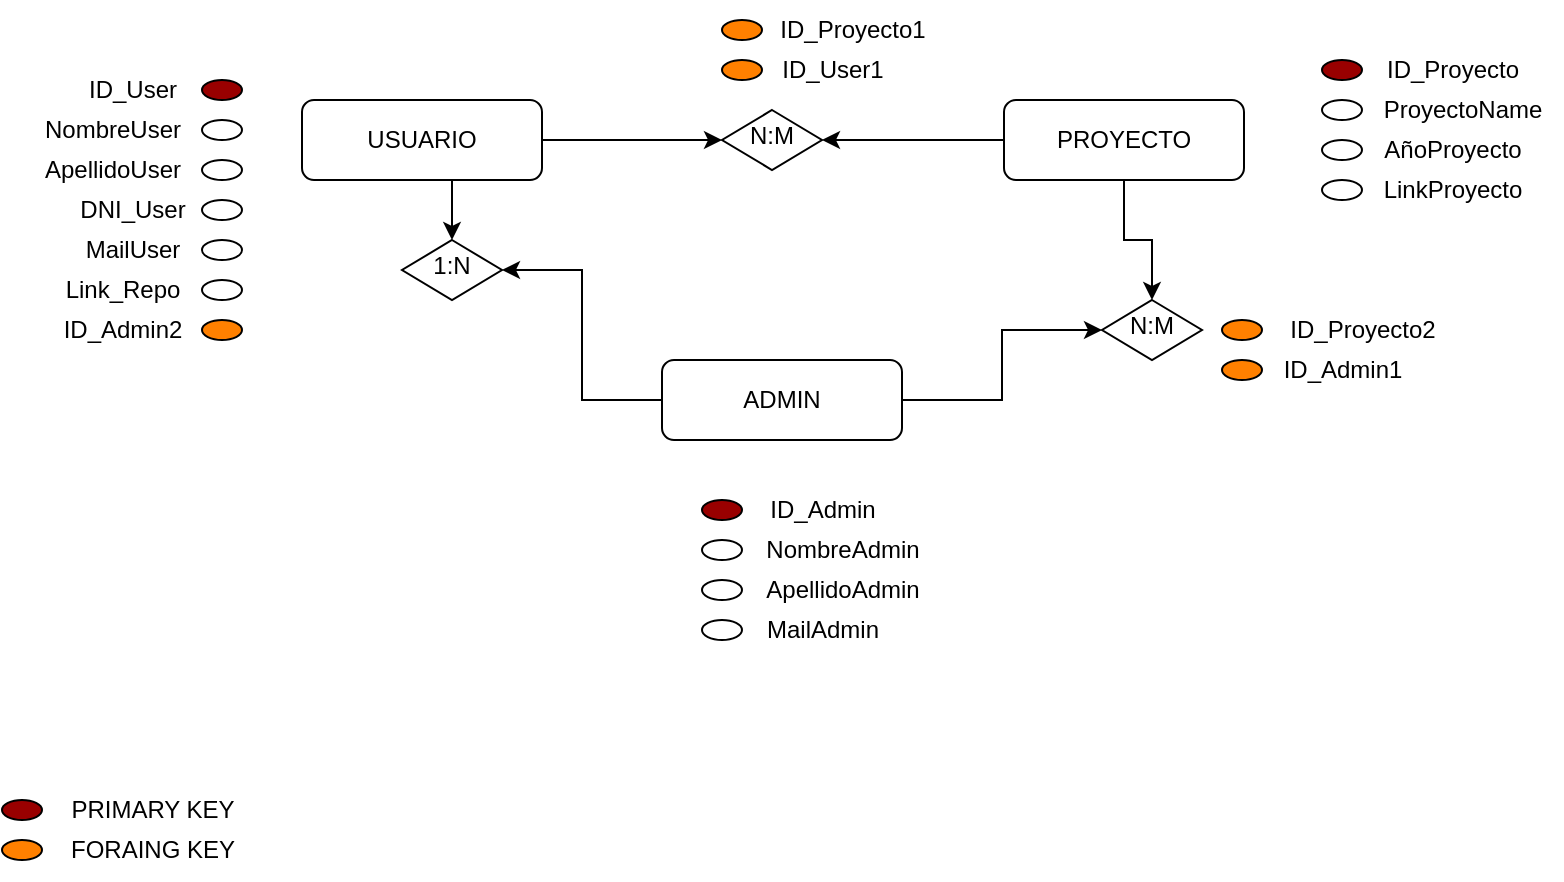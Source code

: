 <mxfile version="20.5.3" type="device"><diagram id="C5RBs43oDa-KdzZeNtuy" name="Page-1"><mxGraphModel dx="1108" dy="460" grid="1" gridSize="10" guides="1" tooltips="1" connect="1" arrows="1" fold="1" page="1" pageScale="1" pageWidth="827" pageHeight="1169" math="0" shadow="0"><root><mxCell id="WIyWlLk6GJQsqaUBKTNV-0"/><mxCell id="WIyWlLk6GJQsqaUBKTNV-1" parent="WIyWlLk6GJQsqaUBKTNV-0"/><mxCell id="dcaaZtbGx5iEgI9S5-7o-58" style="edgeStyle=orthogonalEdgeStyle;rounded=0;orthogonalLoop=1;jettySize=auto;html=1;exitX=0.5;exitY=1;exitDx=0;exitDy=0;entryX=0.5;entryY=0;entryDx=0;entryDy=0;" parent="WIyWlLk6GJQsqaUBKTNV-1" source="WIyWlLk6GJQsqaUBKTNV-3" target="dcaaZtbGx5iEgI9S5-7o-38" edge="1"><mxGeometry relative="1" as="geometry"/></mxCell><mxCell id="dcaaZtbGx5iEgI9S5-7o-59" style="edgeStyle=orthogonalEdgeStyle;rounded=0;orthogonalLoop=1;jettySize=auto;html=1;exitX=1;exitY=0.5;exitDx=0;exitDy=0;entryX=0;entryY=0.5;entryDx=0;entryDy=0;" parent="WIyWlLk6GJQsqaUBKTNV-1" source="WIyWlLk6GJQsqaUBKTNV-3" target="WIyWlLk6GJQsqaUBKTNV-10" edge="1"><mxGeometry relative="1" as="geometry"/></mxCell><mxCell id="WIyWlLk6GJQsqaUBKTNV-3" value="USUARIO" style="rounded=1;whiteSpace=wrap;html=1;fontSize=12;glass=0;strokeWidth=1;shadow=0;" parent="WIyWlLk6GJQsqaUBKTNV-1" vertex="1"><mxGeometry x="160" y="80" width="120" height="40" as="geometry"/></mxCell><mxCell id="dcaaZtbGx5iEgI9S5-7o-60" style="edgeStyle=orthogonalEdgeStyle;rounded=0;orthogonalLoop=1;jettySize=auto;html=1;exitX=0;exitY=0.5;exitDx=0;exitDy=0;entryX=1;entryY=0.5;entryDx=0;entryDy=0;" parent="WIyWlLk6GJQsqaUBKTNV-1" source="WIyWlLk6GJQsqaUBKTNV-7" target="WIyWlLk6GJQsqaUBKTNV-10" edge="1"><mxGeometry relative="1" as="geometry"/></mxCell><mxCell id="dcaaZtbGx5iEgI9S5-7o-61" style="edgeStyle=orthogonalEdgeStyle;rounded=0;orthogonalLoop=1;jettySize=auto;html=1;exitX=0.5;exitY=1;exitDx=0;exitDy=0;entryX=0.5;entryY=0;entryDx=0;entryDy=0;" parent="WIyWlLk6GJQsqaUBKTNV-1" source="WIyWlLk6GJQsqaUBKTNV-7" target="dcaaZtbGx5iEgI9S5-7o-55" edge="1"><mxGeometry relative="1" as="geometry"/></mxCell><mxCell id="WIyWlLk6GJQsqaUBKTNV-7" value="PROYECTO" style="rounded=1;whiteSpace=wrap;html=1;fontSize=12;glass=0;strokeWidth=1;shadow=0;" parent="WIyWlLk6GJQsqaUBKTNV-1" vertex="1"><mxGeometry x="511" y="80" width="120" height="40" as="geometry"/></mxCell><mxCell id="WIyWlLk6GJQsqaUBKTNV-10" value="N:M" style="rhombus;whiteSpace=wrap;html=1;shadow=0;fontFamily=Helvetica;fontSize=12;align=center;strokeWidth=1;spacing=6;spacingTop=-4;" parent="WIyWlLk6GJQsqaUBKTNV-1" vertex="1"><mxGeometry x="370" y="85" width="50" height="30" as="geometry"/></mxCell><mxCell id="dcaaZtbGx5iEgI9S5-7o-56" style="edgeStyle=orthogonalEdgeStyle;rounded=0;orthogonalLoop=1;jettySize=auto;html=1;" parent="WIyWlLk6GJQsqaUBKTNV-1" source="WIyWlLk6GJQsqaUBKTNV-12" target="dcaaZtbGx5iEgI9S5-7o-55" edge="1"><mxGeometry relative="1" as="geometry"/></mxCell><mxCell id="dcaaZtbGx5iEgI9S5-7o-57" style="edgeStyle=orthogonalEdgeStyle;rounded=0;orthogonalLoop=1;jettySize=auto;html=1;exitX=0;exitY=0.5;exitDx=0;exitDy=0;entryX=1;entryY=0.5;entryDx=0;entryDy=0;" parent="WIyWlLk6GJQsqaUBKTNV-1" source="WIyWlLk6GJQsqaUBKTNV-12" target="dcaaZtbGx5iEgI9S5-7o-38" edge="1"><mxGeometry relative="1" as="geometry"/></mxCell><mxCell id="WIyWlLk6GJQsqaUBKTNV-12" value="ADMIN" style="rounded=1;whiteSpace=wrap;html=1;fontSize=12;glass=0;strokeWidth=1;shadow=0;" parent="WIyWlLk6GJQsqaUBKTNV-1" vertex="1"><mxGeometry x="340" y="210" width="120" height="40" as="geometry"/></mxCell><mxCell id="dcaaZtbGx5iEgI9S5-7o-1" value="" style="ellipse;whiteSpace=wrap;html=1;" parent="WIyWlLk6GJQsqaUBKTNV-1" vertex="1"><mxGeometry x="110" y="110" width="20" height="10" as="geometry"/></mxCell><mxCell id="dcaaZtbGx5iEgI9S5-7o-2" value="" style="ellipse;whiteSpace=wrap;html=1;" parent="WIyWlLk6GJQsqaUBKTNV-1" vertex="1"><mxGeometry x="110" y="130" width="20" height="10" as="geometry"/></mxCell><mxCell id="dcaaZtbGx5iEgI9S5-7o-3" value="" style="ellipse;whiteSpace=wrap;html=1;" parent="WIyWlLk6GJQsqaUBKTNV-1" vertex="1"><mxGeometry x="110" y="170" width="20" height="10" as="geometry"/></mxCell><mxCell id="dcaaZtbGx5iEgI9S5-7o-5" value="" style="ellipse;whiteSpace=wrap;html=1;" parent="WIyWlLk6GJQsqaUBKTNV-1" vertex="1"><mxGeometry x="110" y="150" width="20" height="10" as="geometry"/></mxCell><mxCell id="dcaaZtbGx5iEgI9S5-7o-7" value="" style="ellipse;whiteSpace=wrap;html=1;" parent="WIyWlLk6GJQsqaUBKTNV-1" vertex="1"><mxGeometry x="110" y="90" width="20" height="10" as="geometry"/></mxCell><mxCell id="dcaaZtbGx5iEgI9S5-7o-8" value="" style="ellipse;whiteSpace=wrap;html=1;fillColor=#990000;" parent="WIyWlLk6GJQsqaUBKTNV-1" vertex="1"><mxGeometry x="110" y="70" width="20" height="10" as="geometry"/></mxCell><mxCell id="dcaaZtbGx5iEgI9S5-7o-12" value="ID_User" style="text;html=1;align=center;verticalAlign=middle;resizable=0;points=[];autosize=1;strokeColor=none;fillColor=none;" parent="WIyWlLk6GJQsqaUBKTNV-1" vertex="1"><mxGeometry x="40" y="60" width="70" height="30" as="geometry"/></mxCell><mxCell id="dcaaZtbGx5iEgI9S5-7o-13" value="DNI_User" style="text;html=1;align=center;verticalAlign=middle;resizable=0;points=[];autosize=1;strokeColor=none;fillColor=none;" parent="WIyWlLk6GJQsqaUBKTNV-1" vertex="1"><mxGeometry x="35" y="120" width="80" height="30" as="geometry"/></mxCell><mxCell id="dcaaZtbGx5iEgI9S5-7o-14" value="NombreUser" style="text;html=1;align=center;verticalAlign=middle;resizable=0;points=[];autosize=1;strokeColor=none;fillColor=none;" parent="WIyWlLk6GJQsqaUBKTNV-1" vertex="1"><mxGeometry x="20" y="80" width="90" height="30" as="geometry"/></mxCell><mxCell id="dcaaZtbGx5iEgI9S5-7o-15" value="ApellidoUser" style="text;html=1;align=center;verticalAlign=middle;resizable=0;points=[];autosize=1;strokeColor=none;fillColor=none;" parent="WIyWlLk6GJQsqaUBKTNV-1" vertex="1"><mxGeometry x="20" y="100" width="90" height="30" as="geometry"/></mxCell><mxCell id="dcaaZtbGx5iEgI9S5-7o-16" value="MailUser" style="text;html=1;align=center;verticalAlign=middle;resizable=0;points=[];autosize=1;strokeColor=none;fillColor=none;" parent="WIyWlLk6GJQsqaUBKTNV-1" vertex="1"><mxGeometry x="40" y="140" width="70" height="30" as="geometry"/></mxCell><mxCell id="dcaaZtbGx5iEgI9S5-7o-17" value="Link_Repo" style="text;html=1;align=center;verticalAlign=middle;resizable=0;points=[];autosize=1;strokeColor=none;fillColor=none;" parent="WIyWlLk6GJQsqaUBKTNV-1" vertex="1"><mxGeometry x="30" y="160" width="80" height="30" as="geometry"/></mxCell><mxCell id="dcaaZtbGx5iEgI9S5-7o-19" value="" style="ellipse;whiteSpace=wrap;html=1;" parent="WIyWlLk6GJQsqaUBKTNV-1" vertex="1"><mxGeometry x="670" y="80" width="20" height="10" as="geometry"/></mxCell><mxCell id="dcaaZtbGx5iEgI9S5-7o-20" value="" style="ellipse;whiteSpace=wrap;html=1;" parent="WIyWlLk6GJQsqaUBKTNV-1" vertex="1"><mxGeometry x="670" y="100" width="20" height="10" as="geometry"/></mxCell><mxCell id="dcaaZtbGx5iEgI9S5-7o-21" value="" style="ellipse;whiteSpace=wrap;html=1;" parent="WIyWlLk6GJQsqaUBKTNV-1" vertex="1"><mxGeometry x="670" y="120" width="20" height="10" as="geometry"/></mxCell><mxCell id="dcaaZtbGx5iEgI9S5-7o-22" value="ProyectoName" style="text;html=1;align=center;verticalAlign=middle;resizable=0;points=[];autosize=1;strokeColor=none;fillColor=none;" parent="WIyWlLk6GJQsqaUBKTNV-1" vertex="1"><mxGeometry x="690" y="70" width="100" height="30" as="geometry"/></mxCell><mxCell id="dcaaZtbGx5iEgI9S5-7o-23" value="AñoProyecto" style="text;html=1;align=center;verticalAlign=middle;resizable=0;points=[];autosize=1;strokeColor=none;fillColor=none;" parent="WIyWlLk6GJQsqaUBKTNV-1" vertex="1"><mxGeometry x="690" y="90" width="90" height="30" as="geometry"/></mxCell><mxCell id="dcaaZtbGx5iEgI9S5-7o-24" value="LinkProyecto" style="text;html=1;align=center;verticalAlign=middle;resizable=0;points=[];autosize=1;strokeColor=none;fillColor=none;" parent="WIyWlLk6GJQsqaUBKTNV-1" vertex="1"><mxGeometry x="690" y="110" width="90" height="30" as="geometry"/></mxCell><mxCell id="dcaaZtbGx5iEgI9S5-7o-25" value="" style="ellipse;whiteSpace=wrap;html=1;" parent="WIyWlLk6GJQsqaUBKTNV-1" vertex="1"><mxGeometry x="360" y="300" width="20" height="10" as="geometry"/></mxCell><mxCell id="dcaaZtbGx5iEgI9S5-7o-26" value="" style="ellipse;whiteSpace=wrap;html=1;" parent="WIyWlLk6GJQsqaUBKTNV-1" vertex="1"><mxGeometry x="360" y="320" width="20" height="10" as="geometry"/></mxCell><mxCell id="dcaaZtbGx5iEgI9S5-7o-27" value="" style="ellipse;whiteSpace=wrap;html=1;" parent="WIyWlLk6GJQsqaUBKTNV-1" vertex="1"><mxGeometry x="360" y="340" width="20" height="10" as="geometry"/></mxCell><mxCell id="dcaaZtbGx5iEgI9S5-7o-28" value="NombreAdmin" style="text;html=1;align=center;verticalAlign=middle;resizable=0;points=[];autosize=1;strokeColor=none;fillColor=none;" parent="WIyWlLk6GJQsqaUBKTNV-1" vertex="1"><mxGeometry x="380" y="290" width="100" height="30" as="geometry"/></mxCell><mxCell id="dcaaZtbGx5iEgI9S5-7o-29" value="ApellidoAdmin" style="text;html=1;align=center;verticalAlign=middle;resizable=0;points=[];autosize=1;strokeColor=none;fillColor=none;" parent="WIyWlLk6GJQsqaUBKTNV-1" vertex="1"><mxGeometry x="380" y="310" width="100" height="30" as="geometry"/></mxCell><mxCell id="dcaaZtbGx5iEgI9S5-7o-30" value="MailAdmin" style="text;html=1;align=center;verticalAlign=middle;resizable=0;points=[];autosize=1;strokeColor=none;fillColor=none;" parent="WIyWlLk6GJQsqaUBKTNV-1" vertex="1"><mxGeometry x="380" y="330" width="80" height="30" as="geometry"/></mxCell><mxCell id="dcaaZtbGx5iEgI9S5-7o-33" value="" style="ellipse;whiteSpace=wrap;html=1;fillColor=#990000;" parent="WIyWlLk6GJQsqaUBKTNV-1" vertex="1"><mxGeometry x="360" y="280" width="20" height="10" as="geometry"/></mxCell><mxCell id="dcaaZtbGx5iEgI9S5-7o-34" value="ID_Admin" style="text;html=1;align=center;verticalAlign=middle;resizable=0;points=[];autosize=1;strokeColor=none;fillColor=none;" parent="WIyWlLk6GJQsqaUBKTNV-1" vertex="1"><mxGeometry x="380" y="270" width="80" height="30" as="geometry"/></mxCell><mxCell id="dcaaZtbGx5iEgI9S5-7o-35" value="" style="ellipse;whiteSpace=wrap;html=1;fillColor=#990000;" parent="WIyWlLk6GJQsqaUBKTNV-1" vertex="1"><mxGeometry x="670" y="60" width="20" height="10" as="geometry"/></mxCell><mxCell id="dcaaZtbGx5iEgI9S5-7o-37" value="ID_Proyecto" style="text;html=1;align=center;verticalAlign=middle;resizable=0;points=[];autosize=1;strokeColor=none;fillColor=none;" parent="WIyWlLk6GJQsqaUBKTNV-1" vertex="1"><mxGeometry x="690" y="50" width="90" height="30" as="geometry"/></mxCell><mxCell id="dcaaZtbGx5iEgI9S5-7o-38" value="1:N" style="rhombus;whiteSpace=wrap;html=1;shadow=0;fontFamily=Helvetica;fontSize=12;align=center;strokeWidth=1;spacing=6;spacingTop=-4;" parent="WIyWlLk6GJQsqaUBKTNV-1" vertex="1"><mxGeometry x="210" y="150" width="50" height="30" as="geometry"/></mxCell><mxCell id="dcaaZtbGx5iEgI9S5-7o-42" value="" style="ellipse;whiteSpace=wrap;html=1;fillColor=#FF8000;" parent="WIyWlLk6GJQsqaUBKTNV-1" vertex="1"><mxGeometry x="370" y="60" width="20" height="10" as="geometry"/></mxCell><mxCell id="dcaaZtbGx5iEgI9S5-7o-43" value="" style="ellipse;whiteSpace=wrap;html=1;fillColor=#FF8000;" parent="WIyWlLk6GJQsqaUBKTNV-1" vertex="1"><mxGeometry x="370" y="40" width="20" height="10" as="geometry"/></mxCell><mxCell id="dcaaZtbGx5iEgI9S5-7o-44" value="ID_User1" style="text;html=1;align=center;verticalAlign=middle;resizable=0;points=[];autosize=1;strokeColor=none;fillColor=none;" parent="WIyWlLk6GJQsqaUBKTNV-1" vertex="1"><mxGeometry x="390" y="50" width="70" height="30" as="geometry"/></mxCell><mxCell id="dcaaZtbGx5iEgI9S5-7o-45" value="ID_Proyecto1" style="text;html=1;align=center;verticalAlign=middle;resizable=0;points=[];autosize=1;strokeColor=none;fillColor=none;" parent="WIyWlLk6GJQsqaUBKTNV-1" vertex="1"><mxGeometry x="385" y="30" width="100" height="30" as="geometry"/></mxCell><mxCell id="dcaaZtbGx5iEgI9S5-7o-51" value="" style="ellipse;whiteSpace=wrap;html=1;fillColor=#FF8000;" parent="WIyWlLk6GJQsqaUBKTNV-1" vertex="1"><mxGeometry x="10" y="450" width="20" height="10" as="geometry"/></mxCell><mxCell id="dcaaZtbGx5iEgI9S5-7o-52" value="FORAING KEY" style="text;html=1;align=center;verticalAlign=middle;resizable=0;points=[];autosize=1;strokeColor=none;fillColor=none;" parent="WIyWlLk6GJQsqaUBKTNV-1" vertex="1"><mxGeometry x="30" y="440" width="110" height="30" as="geometry"/></mxCell><mxCell id="dcaaZtbGx5iEgI9S5-7o-53" value="" style="ellipse;whiteSpace=wrap;html=1;fillColor=#990000;" parent="WIyWlLk6GJQsqaUBKTNV-1" vertex="1"><mxGeometry x="10" y="430" width="20" height="10" as="geometry"/></mxCell><mxCell id="dcaaZtbGx5iEgI9S5-7o-54" value="PRIMARY KEY" style="text;html=1;align=center;verticalAlign=middle;resizable=0;points=[];autosize=1;strokeColor=none;fillColor=none;" parent="WIyWlLk6GJQsqaUBKTNV-1" vertex="1"><mxGeometry x="30" y="420" width="110" height="30" as="geometry"/></mxCell><mxCell id="dcaaZtbGx5iEgI9S5-7o-55" value="N:M" style="rhombus;whiteSpace=wrap;html=1;shadow=0;fontFamily=Helvetica;fontSize=12;align=center;strokeWidth=1;spacing=6;spacingTop=-4;" parent="WIyWlLk6GJQsqaUBKTNV-1" vertex="1"><mxGeometry x="560" y="180" width="50" height="30" as="geometry"/></mxCell><mxCell id="dcaaZtbGx5iEgI9S5-7o-62" value="" style="ellipse;whiteSpace=wrap;html=1;fillColor=#FF8000;" parent="WIyWlLk6GJQsqaUBKTNV-1" vertex="1"><mxGeometry x="620" y="190" width="20" height="10" as="geometry"/></mxCell><mxCell id="dcaaZtbGx5iEgI9S5-7o-63" value="" style="ellipse;whiteSpace=wrap;html=1;fillColor=#FF8000;" parent="WIyWlLk6GJQsqaUBKTNV-1" vertex="1"><mxGeometry x="620" y="210" width="20" height="10" as="geometry"/></mxCell><mxCell id="dcaaZtbGx5iEgI9S5-7o-64" value="ID_Proyecto2" style="text;html=1;align=center;verticalAlign=middle;resizable=0;points=[];autosize=1;strokeColor=none;fillColor=none;" parent="WIyWlLk6GJQsqaUBKTNV-1" vertex="1"><mxGeometry x="640" y="180" width="100" height="30" as="geometry"/></mxCell><mxCell id="dcaaZtbGx5iEgI9S5-7o-65" value="ID_Admin1" style="text;html=1;align=center;verticalAlign=middle;resizable=0;points=[];autosize=1;strokeColor=none;fillColor=none;" parent="WIyWlLk6GJQsqaUBKTNV-1" vertex="1"><mxGeometry x="640" y="200" width="80" height="30" as="geometry"/></mxCell><mxCell id="mgCrHjdcuq9KlIoaG4xN-1" value="" style="ellipse;whiteSpace=wrap;html=1;fillColor=#FF8000;" vertex="1" parent="WIyWlLk6GJQsqaUBKTNV-1"><mxGeometry x="110" y="190" width="20" height="10" as="geometry"/></mxCell><mxCell id="mgCrHjdcuq9KlIoaG4xN-2" value="ID_Admin2" style="text;html=1;align=center;verticalAlign=middle;resizable=0;points=[];autosize=1;strokeColor=none;fillColor=none;" vertex="1" parent="WIyWlLk6GJQsqaUBKTNV-1"><mxGeometry x="30" y="180" width="80" height="30" as="geometry"/></mxCell></root></mxGraphModel></diagram></mxfile>